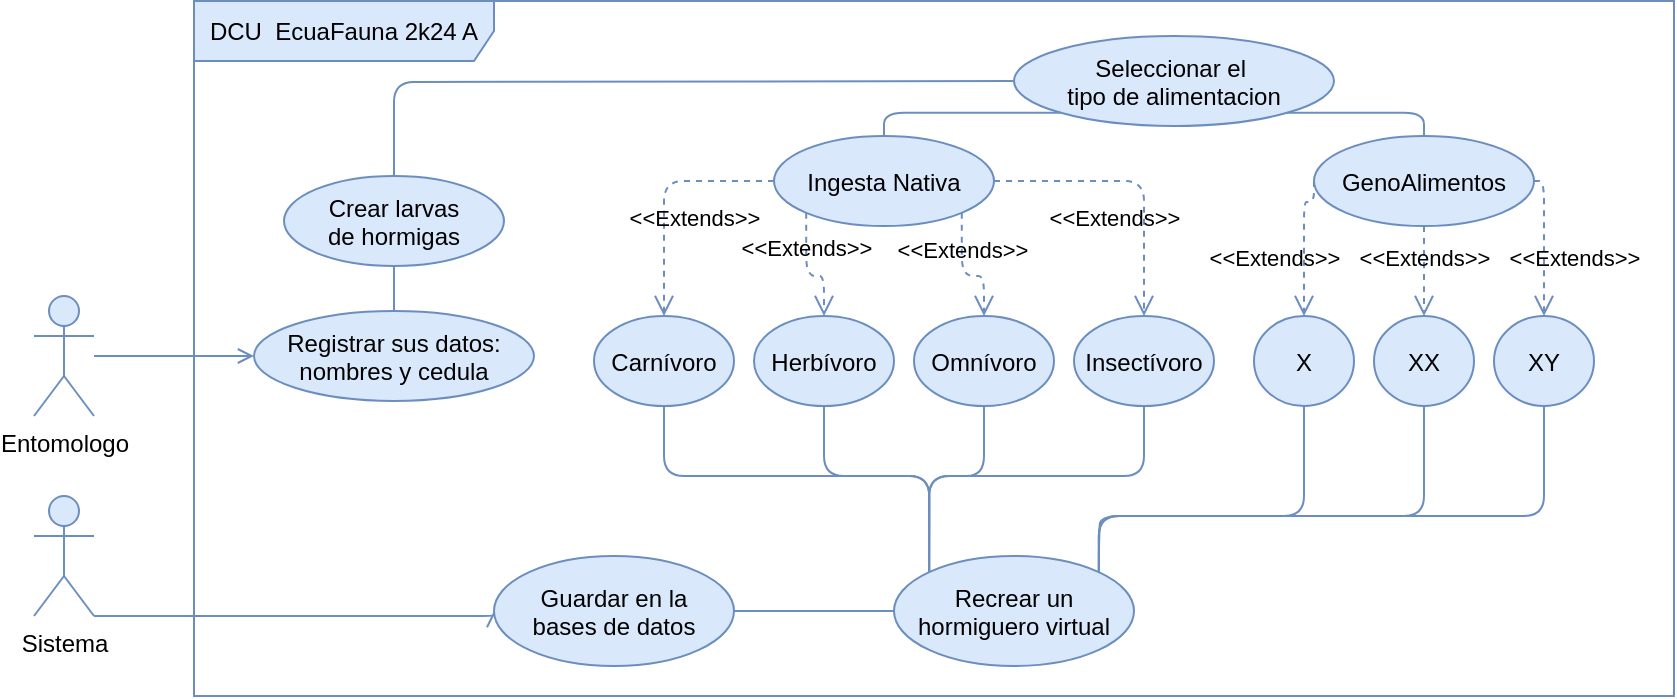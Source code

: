 <mxfile>
    <diagram id="Nhlc032myI-7aEbYuhkp" name="Page-1">
        <mxGraphModel dx="1242" dy="574" grid="1" gridSize="10" guides="1" tooltips="1" connect="1" arrows="1" fold="1" page="1" pageScale="1" pageWidth="850" pageHeight="1100" math="0" shadow="0">
            <root>
                <mxCell id="0"/>
                <mxCell id="1" parent="0"/>
                <mxCell id="17" style="edgeStyle=orthogonalEdgeStyle;html=1;entryX=0;entryY=0.5;entryDx=0;entryDy=0;endArrow=open;endFill=0;fillColor=#dae8fc;strokeColor=#6c8ebf;" parent="1" source="2" target="7" edge="1">
                    <mxGeometry relative="1" as="geometry"/>
                </mxCell>
                <mxCell id="2" value="Entomologo" style="shape=umlActor;verticalLabelPosition=bottom;verticalAlign=top;html=1;fillColor=#dae8fc;strokeColor=#6c8ebf;" parent="1" vertex="1">
                    <mxGeometry x="180" y="200" width="30" height="60" as="geometry"/>
                </mxCell>
                <mxCell id="4" value="Sistema" style="shape=umlActor;verticalLabelPosition=bottom;verticalAlign=top;html=1;fillColor=#dae8fc;strokeColor=#6c8ebf;" parent="1" vertex="1">
                    <mxGeometry x="180" y="300" width="30" height="60" as="geometry"/>
                </mxCell>
                <mxCell id="6" value="DCU&amp;nbsp; EcuaFauna 2k24 A" style="shape=umlFrame;whiteSpace=wrap;html=1;width=150;height=30;fillColor=#dae8fc;strokeColor=#6c8ebf;" parent="1" vertex="1">
                    <mxGeometry x="260" y="52.5" width="740" height="347.5" as="geometry"/>
                </mxCell>
                <mxCell id="23" style="edgeStyle=orthogonalEdgeStyle;html=1;entryX=0.5;entryY=1;entryDx=0;entryDy=0;endArrow=none;endFill=0;fillColor=#dae8fc;strokeColor=#6c8ebf;" parent="1" source="7" target="8" edge="1">
                    <mxGeometry relative="1" as="geometry"/>
                </mxCell>
                <mxCell id="7" value="Registrar sus datos:&#10;nombres y cedula" style="ellipse;fillColor=#dae8fc;strokeColor=#6c8ebf;" parent="1" vertex="1">
                    <mxGeometry x="290" y="207.5" width="140" height="45" as="geometry"/>
                </mxCell>
                <mxCell id="8" value="Crear larvas&#10;de hormigas" style="ellipse;fillColor=#dae8fc;strokeColor=#6c8ebf;" parent="1" vertex="1">
                    <mxGeometry x="305" y="140" width="110" height="45" as="geometry"/>
                </mxCell>
                <mxCell id="9" value="Ingesta Nativa" style="ellipse;fillColor=#dae8fc;strokeColor=#6c8ebf;" parent="1" vertex="1">
                    <mxGeometry x="550" y="120" width="110" height="45" as="geometry"/>
                </mxCell>
                <mxCell id="11" value="Carnívoro" style="ellipse;fillColor=#dae8fc;strokeColor=#6c8ebf;" parent="1" vertex="1">
                    <mxGeometry x="460" y="210" width="70" height="45" as="geometry"/>
                </mxCell>
                <mxCell id="15" value="Recrear un&#10;hormiguero virtual" style="ellipse;fillColor=#dae8fc;strokeColor=#6c8ebf;" parent="1" vertex="1">
                    <mxGeometry x="610" y="330" width="120" height="55" as="geometry"/>
                </mxCell>
                <mxCell id="24" style="html=1;entryX=0.5;entryY=0;entryDx=0;entryDy=0;endArrow=none;endFill=0;exitX=0;exitY=0.5;exitDx=0;exitDy=0;fillColor=#dae8fc;strokeColor=#6c8ebf;" parent="1" source="37" target="8" edge="1">
                    <mxGeometry relative="1" as="geometry">
                        <mxPoint x="400" y="262.5" as="sourcePoint"/>
                        <mxPoint x="400" y="315" as="targetPoint"/>
                        <Array as="points">
                            <mxPoint x="360" y="93"/>
                        </Array>
                    </mxGeometry>
                </mxCell>
                <mxCell id="25" value="&amp;lt;&amp;lt;Extends&amp;gt;&amp;gt;" style="endArrow=open;startArrow=none;endFill=0;startFill=0;endSize=8;html=1;verticalAlign=bottom;dashed=1;labelBackgroundColor=none;entryX=0.5;entryY=0;entryDx=0;entryDy=0;edgeStyle=orthogonalEdgeStyle;fillColor=#dae8fc;strokeColor=#6c8ebf;exitX=0;exitY=0.5;exitDx=0;exitDy=0;" parent="1" source="9" target="11" edge="1">
                    <mxGeometry x="0.347" y="15" width="160" relative="1" as="geometry">
                        <mxPoint x="580" y="150" as="sourcePoint"/>
                        <mxPoint x="500" y="310" as="targetPoint"/>
                        <Array as="points">
                            <mxPoint x="495" y="143"/>
                        </Array>
                        <mxPoint as="offset"/>
                    </mxGeometry>
                </mxCell>
                <mxCell id="28" style="edgeStyle=orthogonalEdgeStyle;html=1;entryX=0.5;entryY=1;entryDx=0;entryDy=0;endArrow=none;endFill=0;exitX=0;exitY=0;exitDx=0;exitDy=0;fillColor=#dae8fc;strokeColor=#6c8ebf;" parent="1" source="15" target="11" edge="1">
                    <mxGeometry relative="1" as="geometry">
                        <mxPoint x="560" y="122.5" as="sourcePoint"/>
                        <mxPoint x="400.0" y="287.5" as="targetPoint"/>
                        <Array as="points">
                            <mxPoint x="627" y="290"/>
                            <mxPoint x="495" y="290"/>
                        </Array>
                    </mxGeometry>
                </mxCell>
                <mxCell id="29" style="edgeStyle=orthogonalEdgeStyle;html=1;entryX=0.5;entryY=1;entryDx=0;entryDy=0;endArrow=none;endFill=0;fillColor=#dae8fc;strokeColor=#6c8ebf;exitX=1;exitY=0;exitDx=0;exitDy=0;" parent="1" source="15" target="42" edge="1">
                    <mxGeometry relative="1" as="geometry">
                        <mxPoint x="713" y="350" as="sourcePoint"/>
                        <mxPoint x="880" y="250" as="targetPoint"/>
                        <Array as="points">
                            <mxPoint x="713" y="328"/>
                            <mxPoint x="713" y="310"/>
                            <mxPoint x="815" y="310"/>
                        </Array>
                    </mxGeometry>
                </mxCell>
                <mxCell id="30" style="edgeStyle=orthogonalEdgeStyle;html=1;endArrow=none;endFill=0;exitX=0;exitY=0;exitDx=0;exitDy=0;fillColor=#dae8fc;strokeColor=#6c8ebf;entryX=0.5;entryY=1;entryDx=0;entryDy=0;" parent="1" source="15" target="40" edge="1">
                    <mxGeometry relative="1" as="geometry">
                        <mxPoint x="722.768" y="338.212" as="sourcePoint"/>
                        <mxPoint x="680" y="270" as="targetPoint"/>
                        <Array as="points">
                            <mxPoint x="627" y="290"/>
                            <mxPoint x="655" y="290"/>
                        </Array>
                    </mxGeometry>
                </mxCell>
                <mxCell id="31" style="edgeStyle=orthogonalEdgeStyle;html=1;entryX=0;entryY=0.5;entryDx=0;entryDy=0;endArrow=open;endFill=0;fillColor=#dae8fc;strokeColor=#6c8ebf;exitX=1;exitY=1;exitDx=0;exitDy=0;exitPerimeter=0;" parent="1" source="4" target="49" edge="1">
                    <mxGeometry relative="1" as="geometry">
                        <mxPoint x="210" y="348" as="sourcePoint"/>
                        <mxPoint x="460" y="417.5" as="targetPoint"/>
                        <Array as="points">
                            <mxPoint x="410" y="360"/>
                        </Array>
                    </mxGeometry>
                </mxCell>
                <mxCell id="32" style="edgeStyle=orthogonalEdgeStyle;html=1;entryX=0;entryY=0.5;entryDx=0;entryDy=0;endArrow=none;endFill=0;exitX=1;exitY=0.5;exitDx=0;exitDy=0;fillColor=#dae8fc;strokeColor=#6c8ebf;" parent="1" source="49" target="15" edge="1">
                    <mxGeometry relative="1" as="geometry">
                        <mxPoint x="500" y="367.5" as="sourcePoint"/>
                        <mxPoint x="680" y="265" as="targetPoint"/>
                        <Array as="points"/>
                    </mxGeometry>
                </mxCell>
                <mxCell id="37" value="Seleccionar el &#10;tipo de alimentacion" style="ellipse;fillColor=#dae8fc;strokeColor=#6c8ebf;" vertex="1" parent="1">
                    <mxGeometry x="670" y="70" width="160" height="45" as="geometry"/>
                </mxCell>
                <mxCell id="38" value="GenoAlimentos" style="ellipse;fillColor=#dae8fc;strokeColor=#6c8ebf;" vertex="1" parent="1">
                    <mxGeometry x="820" y="120" width="110" height="45" as="geometry"/>
                </mxCell>
                <mxCell id="39" value="Herbívoro" style="ellipse;fillColor=#dae8fc;strokeColor=#6c8ebf;" vertex="1" parent="1">
                    <mxGeometry x="540" y="210" width="70" height="45" as="geometry"/>
                </mxCell>
                <mxCell id="40" value="Omnívoro" style="ellipse;fillColor=#dae8fc;strokeColor=#6c8ebf;" vertex="1" parent="1">
                    <mxGeometry x="620" y="210" width="70" height="45" as="geometry"/>
                </mxCell>
                <mxCell id="41" value="Insectívoro" style="ellipse;fillColor=#dae8fc;strokeColor=#6c8ebf;" vertex="1" parent="1">
                    <mxGeometry x="700" y="210" width="70" height="45" as="geometry"/>
                </mxCell>
                <mxCell id="42" value="X" style="ellipse;fillColor=#dae8fc;strokeColor=#6c8ebf;" vertex="1" parent="1">
                    <mxGeometry x="790" y="210" width="50" height="45" as="geometry"/>
                </mxCell>
                <mxCell id="43" value="XX" style="ellipse;fillColor=#dae8fc;strokeColor=#6c8ebf;" vertex="1" parent="1">
                    <mxGeometry x="850" y="210" width="50" height="45" as="geometry"/>
                </mxCell>
                <mxCell id="44" value="XY" style="ellipse;fillColor=#dae8fc;strokeColor=#6c8ebf;" vertex="1" parent="1">
                    <mxGeometry x="910" y="210" width="50" height="45" as="geometry"/>
                </mxCell>
                <mxCell id="45" style="edgeStyle=orthogonalEdgeStyle;html=1;endArrow=none;endFill=0;fillColor=#dae8fc;strokeColor=#6c8ebf;entryX=0.5;entryY=1;entryDx=0;entryDy=0;exitX=0;exitY=0;exitDx=0;exitDy=0;" edge="1" parent="1" source="15" target="39">
                    <mxGeometry relative="1" as="geometry">
                        <mxPoint x="630" y="290" as="sourcePoint"/>
                        <mxPoint x="570" y="260" as="targetPoint"/>
                        <Array as="points">
                            <mxPoint x="627" y="290"/>
                            <mxPoint x="575" y="290"/>
                        </Array>
                    </mxGeometry>
                </mxCell>
                <mxCell id="46" style="edgeStyle=orthogonalEdgeStyle;html=1;endArrow=none;endFill=0;exitX=0;exitY=0;exitDx=0;exitDy=0;fillColor=#dae8fc;strokeColor=#6c8ebf;entryX=0.5;entryY=1;entryDx=0;entryDy=0;" edge="1" parent="1" source="15" target="41">
                    <mxGeometry relative="1" as="geometry">
                        <mxPoint x="637.186" y="358.234" as="sourcePoint"/>
                        <mxPoint x="720" y="270" as="targetPoint"/>
                        <Array as="points">
                            <mxPoint x="627" y="290"/>
                            <mxPoint x="735" y="290"/>
                        </Array>
                    </mxGeometry>
                </mxCell>
                <mxCell id="47" style="edgeStyle=orthogonalEdgeStyle;html=1;entryX=0.5;entryY=1;entryDx=0;entryDy=0;endArrow=none;endFill=0;fillColor=#dae8fc;strokeColor=#6c8ebf;exitX=1;exitY=0;exitDx=0;exitDy=0;" edge="1" parent="1" source="15" target="43">
                    <mxGeometry relative="1" as="geometry">
                        <mxPoint x="723" y="360" as="sourcePoint"/>
                        <mxPoint x="825" y="265" as="targetPoint"/>
                        <Array as="points">
                            <mxPoint x="713" y="310"/>
                            <mxPoint x="875" y="310"/>
                        </Array>
                    </mxGeometry>
                </mxCell>
                <mxCell id="48" style="edgeStyle=orthogonalEdgeStyle;html=1;entryX=0.5;entryY=1;entryDx=0;entryDy=0;endArrow=none;endFill=0;fillColor=#dae8fc;strokeColor=#6c8ebf;exitX=1;exitY=0;exitDx=0;exitDy=0;" edge="1" parent="1" source="15" target="44">
                    <mxGeometry relative="1" as="geometry">
                        <mxPoint x="733" y="370" as="sourcePoint"/>
                        <mxPoint x="835" y="275" as="targetPoint"/>
                        <Array as="points">
                            <mxPoint x="713" y="310"/>
                            <mxPoint x="935" y="310"/>
                        </Array>
                    </mxGeometry>
                </mxCell>
                <mxCell id="49" value="Guardar en la &#10;bases de datos" style="ellipse;fillColor=#dae8fc;strokeColor=#6c8ebf;" vertex="1" parent="1">
                    <mxGeometry x="410" y="330" width="120" height="55" as="geometry"/>
                </mxCell>
                <mxCell id="51" style="html=1;entryX=0.5;entryY=0;entryDx=0;entryDy=0;endArrow=none;endFill=0;exitX=0;exitY=1;exitDx=0;exitDy=0;fillColor=#dae8fc;strokeColor=#6c8ebf;edgeStyle=orthogonalEdgeStyle;" edge="1" parent="1" source="37" target="9">
                    <mxGeometry relative="1" as="geometry">
                        <mxPoint x="680" y="102.5" as="sourcePoint"/>
                        <mxPoint x="370" y="150" as="targetPoint"/>
                        <Array as="points">
                            <mxPoint x="605" y="108"/>
                        </Array>
                    </mxGeometry>
                </mxCell>
                <mxCell id="53" style="html=1;entryX=0.5;entryY=0;entryDx=0;entryDy=0;endArrow=none;endFill=0;exitX=1;exitY=1;exitDx=0;exitDy=0;fillColor=#dae8fc;strokeColor=#6c8ebf;edgeStyle=orthogonalEdgeStyle;" edge="1" parent="1" source="37" target="38">
                    <mxGeometry relative="1" as="geometry">
                        <mxPoint x="702.799" y="118.23" as="sourcePoint"/>
                        <mxPoint x="670" y="162.5" as="targetPoint"/>
                        <Array as="points">
                            <mxPoint x="875" y="108"/>
                        </Array>
                    </mxGeometry>
                </mxCell>
                <mxCell id="55" value="&amp;lt;&amp;lt;Extends&amp;gt;&amp;gt;" style="endArrow=open;startArrow=none;endFill=0;startFill=0;endSize=8;html=1;verticalAlign=bottom;dashed=1;labelBackgroundColor=none;entryX=0.5;entryY=0;entryDx=0;entryDy=0;edgeStyle=orthogonalEdgeStyle;fillColor=#dae8fc;strokeColor=#6c8ebf;exitX=1;exitY=0.5;exitDx=0;exitDy=0;" edge="1" parent="1" source="9" target="41">
                    <mxGeometry x="0.439" y="-15" width="160" relative="1" as="geometry">
                        <mxPoint x="560" y="152.5" as="sourcePoint"/>
                        <mxPoint x="505" y="220" as="targetPoint"/>
                        <Array as="points">
                            <mxPoint x="735" y="143"/>
                        </Array>
                        <mxPoint as="offset"/>
                    </mxGeometry>
                </mxCell>
                <mxCell id="56" value="&amp;lt;&amp;lt;Extends&amp;gt;&amp;gt;" style="endArrow=open;startArrow=none;endFill=0;startFill=0;endSize=8;html=1;verticalAlign=bottom;dashed=1;labelBackgroundColor=none;entryX=0.5;entryY=0;entryDx=0;entryDy=0;edgeStyle=orthogonalEdgeStyle;fillColor=#dae8fc;strokeColor=#6c8ebf;exitX=0;exitY=1;exitDx=0;exitDy=0;" edge="1" parent="1" source="9" target="39">
                    <mxGeometry x="-0.102" width="160" relative="1" as="geometry">
                        <mxPoint x="570" y="162.5" as="sourcePoint"/>
                        <mxPoint x="515" y="230" as="targetPoint"/>
                        <Array as="points">
                            <mxPoint x="566" y="190"/>
                            <mxPoint x="575" y="190"/>
                        </Array>
                        <mxPoint as="offset"/>
                    </mxGeometry>
                </mxCell>
                <mxCell id="57" value="&amp;lt;&amp;lt;Extends&amp;gt;&amp;gt;" style="endArrow=open;startArrow=none;endFill=0;startFill=0;endSize=8;html=1;verticalAlign=bottom;dashed=1;labelBackgroundColor=none;entryX=0.5;entryY=0;entryDx=0;entryDy=0;edgeStyle=orthogonalEdgeStyle;fillColor=#dae8fc;strokeColor=#6c8ebf;exitX=1;exitY=1;exitDx=0;exitDy=0;" edge="1" parent="1" source="9" target="40">
                    <mxGeometry x="-0.102" width="160" relative="1" as="geometry">
                        <mxPoint x="576.109" y="168.41" as="sourcePoint"/>
                        <mxPoint x="585" y="220" as="targetPoint"/>
                        <Array as="points">
                            <mxPoint x="644" y="190"/>
                            <mxPoint x="655" y="190"/>
                        </Array>
                        <mxPoint as="offset"/>
                    </mxGeometry>
                </mxCell>
                <mxCell id="58" value="&amp;lt;&amp;lt;Extends&amp;gt;&amp;gt;" style="endArrow=open;startArrow=none;endFill=0;startFill=0;endSize=8;html=1;verticalAlign=bottom;dashed=1;labelBackgroundColor=none;entryX=0.5;entryY=0;entryDx=0;entryDy=0;edgeStyle=orthogonalEdgeStyle;fillColor=#dae8fc;strokeColor=#6c8ebf;exitX=0;exitY=0.5;exitDx=0;exitDy=0;" edge="1" parent="1" source="38" target="42">
                    <mxGeometry x="0.439" y="-15" width="160" relative="1" as="geometry">
                        <mxPoint x="670" y="152.5" as="sourcePoint"/>
                        <mxPoint x="745" y="220" as="targetPoint"/>
                        <Array as="points">
                            <mxPoint x="820" y="153"/>
                            <mxPoint x="815" y="153"/>
                        </Array>
                        <mxPoint as="offset"/>
                    </mxGeometry>
                </mxCell>
                <mxCell id="59" value="&amp;lt;&amp;lt;Extends&amp;gt;&amp;gt;" style="endArrow=open;startArrow=none;endFill=0;startFill=0;endSize=8;html=1;verticalAlign=bottom;dashed=1;labelBackgroundColor=none;entryX=0.5;entryY=0;entryDx=0;entryDy=0;edgeStyle=orthogonalEdgeStyle;fillColor=#dae8fc;strokeColor=#6c8ebf;exitX=1;exitY=0.5;exitDx=0;exitDy=0;" edge="1" parent="1" source="38" target="44">
                    <mxGeometry x="0.448" y="15" width="160" relative="1" as="geometry">
                        <mxPoint x="995" y="132.5" as="sourcePoint"/>
                        <mxPoint x="990" y="200" as="targetPoint"/>
                        <Array as="points">
                            <mxPoint x="935" y="143"/>
                        </Array>
                        <mxPoint as="offset"/>
                    </mxGeometry>
                </mxCell>
                <mxCell id="60" value="&amp;lt;&amp;lt;Extends&amp;gt;&amp;gt;" style="endArrow=open;startArrow=none;endFill=0;startFill=0;endSize=8;html=1;verticalAlign=bottom;dashed=1;labelBackgroundColor=none;edgeStyle=orthogonalEdgeStyle;fillColor=#dae8fc;strokeColor=#6c8ebf;exitX=0.5;exitY=1;exitDx=0;exitDy=0;entryX=0.5;entryY=0;entryDx=0;entryDy=0;" edge="1" parent="1" source="38" target="43">
                    <mxGeometry x="0.111" width="160" relative="1" as="geometry">
                        <mxPoint x="1040" y="170" as="sourcePoint"/>
                        <mxPoint x="1040" y="220" as="targetPoint"/>
                        <Array as="points">
                            <mxPoint x="875" y="190"/>
                            <mxPoint x="875" y="190"/>
                        </Array>
                        <mxPoint as="offset"/>
                    </mxGeometry>
                </mxCell>
            </root>
        </mxGraphModel>
    </diagram>
</mxfile>